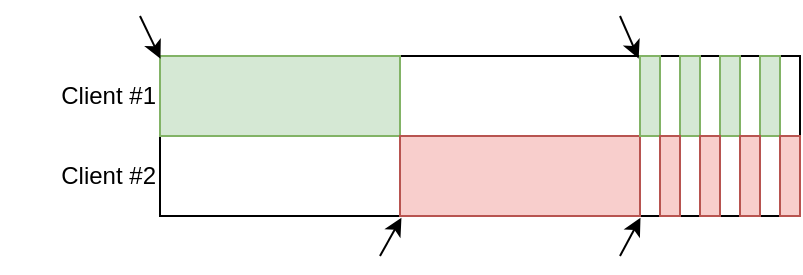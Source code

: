 <mxfile version="10.5.3" type="device"><diagram id="p_1eOkEJDxJ9mppX8vVb" name="Page-1"><mxGraphModel dx="664" dy="382" grid="1" gridSize="10" guides="1" tooltips="1" connect="1" arrows="1" fold="1" page="1" pageScale="1" pageWidth="1100" pageHeight="850" math="0" shadow="0"><root><mxCell id="0"/><mxCell id="1" parent="0"/><mxCell id="vdiOffBPWu9lU_PSjHHw-1" value="" style="rounded=0;whiteSpace=wrap;html=1;" vertex="1" parent="1"><mxGeometry x="400" y="320" width="320" height="80" as="geometry"/></mxCell><mxCell id="vdiOffBPWu9lU_PSjHHw-2" value="" style="rounded=0;whiteSpace=wrap;html=1;fillColor=#d5e8d4;strokeColor=#82b366;" vertex="1" parent="1"><mxGeometry x="400" y="320" width="120" height="40" as="geometry"/></mxCell><mxCell id="vdiOffBPWu9lU_PSjHHw-3" value="" style="rounded=0;whiteSpace=wrap;html=1;fillColor=#f8cecc;strokeColor=#b85450;" vertex="1" parent="1"><mxGeometry x="520" y="360" width="120" height="40" as="geometry"/></mxCell><mxCell id="vdiOffBPWu9lU_PSjHHw-4" value="" style="rounded=0;whiteSpace=wrap;html=1;fillColor=#d5e8d4;strokeColor=#82b366;" vertex="1" parent="1"><mxGeometry x="640" y="320" width="10" height="40" as="geometry"/></mxCell><mxCell id="vdiOffBPWu9lU_PSjHHw-5" value="" style="rounded=0;whiteSpace=wrap;html=1;fillColor=#d5e8d4;strokeColor=#82b366;" vertex="1" parent="1"><mxGeometry x="660" y="320" width="10" height="40" as="geometry"/></mxCell><mxCell id="vdiOffBPWu9lU_PSjHHw-6" value="" style="rounded=0;whiteSpace=wrap;html=1;fillColor=#d5e8d4;strokeColor=#82b366;" vertex="1" parent="1"><mxGeometry x="680" y="320" width="10" height="40" as="geometry"/></mxCell><mxCell id="vdiOffBPWu9lU_PSjHHw-7" value="" style="rounded=0;whiteSpace=wrap;html=1;fillColor=#d5e8d4;strokeColor=#82b366;" vertex="1" parent="1"><mxGeometry x="700" y="320" width="10" height="40" as="geometry"/></mxCell><mxCell id="vdiOffBPWu9lU_PSjHHw-8" value="" style="rounded=0;whiteSpace=wrap;html=1;fillColor=#f8cecc;strokeColor=#b85450;" vertex="1" parent="1"><mxGeometry x="650" y="360" width="10" height="40" as="geometry"/></mxCell><mxCell id="vdiOffBPWu9lU_PSjHHw-9" value="" style="rounded=0;whiteSpace=wrap;html=1;fillColor=#f8cecc;strokeColor=#b85450;" vertex="1" parent="1"><mxGeometry x="670" y="360" width="10" height="40" as="geometry"/></mxCell><mxCell id="vdiOffBPWu9lU_PSjHHw-10" value="" style="rounded=0;whiteSpace=wrap;html=1;fillColor=#f8cecc;strokeColor=#b85450;" vertex="1" parent="1"><mxGeometry x="690" y="360" width="10" height="40" as="geometry"/></mxCell><mxCell id="vdiOffBPWu9lU_PSjHHw-11" value="" style="rounded=0;whiteSpace=wrap;html=1;fillColor=#f8cecc;strokeColor=#b85450;" vertex="1" parent="1"><mxGeometry x="710" y="360" width="10" height="40" as="geometry"/></mxCell><mxCell id="vdiOffBPWu9lU_PSjHHw-15" value="" style="endArrow=classic;html=1;entryX=0.002;entryY=0.033;entryDx=0;entryDy=0;entryPerimeter=0;" edge="1" parent="1" target="vdiOffBPWu9lU_PSjHHw-2"><mxGeometry width="50" height="50" relative="1" as="geometry"><mxPoint x="390" y="300" as="sourcePoint"/><mxPoint x="396" y="320" as="targetPoint"/></mxGeometry></mxCell><mxCell id="vdiOffBPWu9lU_PSjHHw-16" value="" style="endArrow=classic;html=1;entryX=0.006;entryY=1.021;entryDx=0;entryDy=0;entryPerimeter=0;" edge="1" parent="1" target="vdiOffBPWu9lU_PSjHHw-3"><mxGeometry width="50" height="50" relative="1" as="geometry"><mxPoint x="510" y="420" as="sourcePoint"/><mxPoint x="550" y="430" as="targetPoint"/></mxGeometry></mxCell><mxCell id="vdiOffBPWu9lU_PSjHHw-17" value="" style="endArrow=classic;startArrow=none;html=1;entryX=-0.067;entryY=0.033;entryDx=0;entryDy=0;entryPerimeter=0;startFill=0;" edge="1" parent="1" target="vdiOffBPWu9lU_PSjHHw-4"><mxGeometry width="50" height="50" relative="1" as="geometry"><mxPoint x="630" y="300" as="sourcePoint"/><mxPoint x="680" y="230" as="targetPoint"/></mxGeometry></mxCell><mxCell id="vdiOffBPWu9lU_PSjHHw-18" value="" style="endArrow=classic;html=1;entryX=1.002;entryY=1.021;entryDx=0;entryDy=0;entryPerimeter=0;" edge="1" parent="1" target="vdiOffBPWu9lU_PSjHHw-3"><mxGeometry width="50" height="50" relative="1" as="geometry"><mxPoint x="630" y="420" as="sourcePoint"/><mxPoint x="680" y="420" as="targetPoint"/></mxGeometry></mxCell><mxCell id="vdiOffBPWu9lU_PSjHHw-23" value="&lt;div align=&quot;right&quot;&gt;Client #1&lt;br&gt;&lt;/div&gt;" style="text;html=1;strokeColor=none;fillColor=none;align=right;verticalAlign=middle;whiteSpace=wrap;rounded=0;" vertex="1" parent="1"><mxGeometry x="320" y="330" width="80" height="20" as="geometry"/></mxCell><mxCell id="vdiOffBPWu9lU_PSjHHw-24" value="&lt;div align=&quot;right&quot;&gt;Client #2&lt;/div&gt;" style="text;html=1;strokeColor=none;fillColor=none;align=right;verticalAlign=middle;whiteSpace=wrap;rounded=0;" vertex="1" parent="1"><mxGeometry x="320" y="370" width="80" height="20" as="geometry"/></mxCell></root></mxGraphModel></diagram></mxfile>
